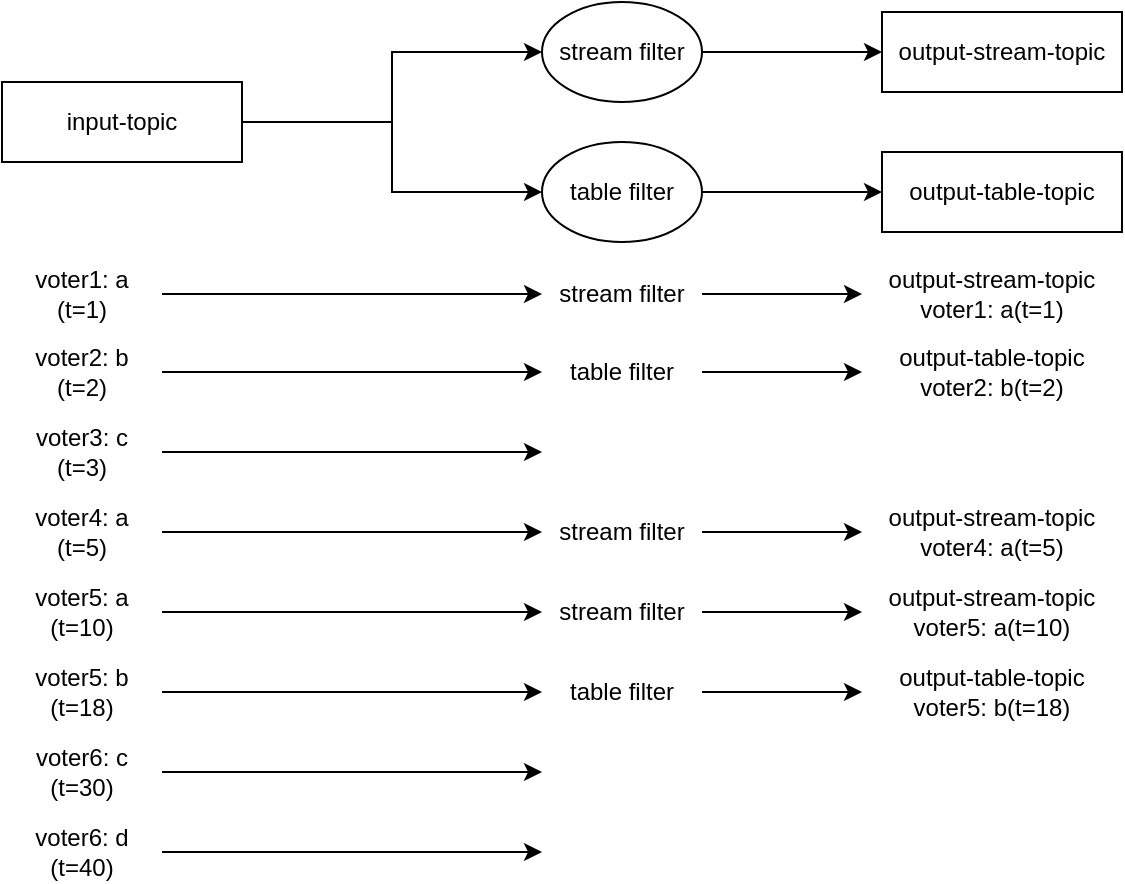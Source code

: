 <mxfile version="24.7.14">
  <diagram name="페이지-1" id="8g5Zn0wMJFjncriXSSx3">
    <mxGraphModel dx="524" dy="995" grid="1" gridSize="10" guides="1" tooltips="1" connect="1" arrows="1" fold="1" page="1" pageScale="1" pageWidth="1169" pageHeight="827" math="0" shadow="0">
      <root>
        <mxCell id="0" />
        <mxCell id="1" parent="0" />
        <mxCell id="pKS4B4EWEE2jMQGI_RAB-51" style="edgeStyle=orthogonalEdgeStyle;rounded=0;orthogonalLoop=1;jettySize=auto;html=1;entryX=0;entryY=0.5;entryDx=0;entryDy=0;strokeColor=#000000;fontColor=#000000;" parent="1" source="pKS4B4EWEE2jMQGI_RAB-52" target="pKS4B4EWEE2jMQGI_RAB-54" edge="1">
          <mxGeometry relative="1" as="geometry" />
        </mxCell>
        <mxCell id="UVN9ZvTIUVG2hzxVgpi9-2" style="edgeStyle=orthogonalEdgeStyle;rounded=0;orthogonalLoop=1;jettySize=auto;html=1;entryX=0;entryY=0.5;entryDx=0;entryDy=0;" edge="1" parent="1" source="pKS4B4EWEE2jMQGI_RAB-52" target="UVN9ZvTIUVG2hzxVgpi9-1">
          <mxGeometry relative="1" as="geometry" />
        </mxCell>
        <mxCell id="pKS4B4EWEE2jMQGI_RAB-52" value="&lt;div&gt;&lt;font&gt;input-topic&lt;/font&gt;&lt;/div&gt;" style="rounded=0;whiteSpace=wrap;html=1;strokeColor=#000000;fontColor=#000000;" parent="1" vertex="1">
          <mxGeometry x="80" y="160" width="120" height="40" as="geometry" />
        </mxCell>
        <mxCell id="UVN9ZvTIUVG2hzxVgpi9-4" style="edgeStyle=orthogonalEdgeStyle;rounded=0;orthogonalLoop=1;jettySize=auto;html=1;entryX=0;entryY=0.5;entryDx=0;entryDy=0;" edge="1" parent="1" source="pKS4B4EWEE2jMQGI_RAB-54" target="cnL0BJFdg0d7fFRK8mFJ-2">
          <mxGeometry relative="1" as="geometry" />
        </mxCell>
        <mxCell id="pKS4B4EWEE2jMQGI_RAB-54" value="table filter" style="ellipse;whiteSpace=wrap;html=1;strokeColor=#000000;fontColor=#000000;" parent="1" vertex="1">
          <mxGeometry x="350" y="190" width="80" height="50" as="geometry" />
        </mxCell>
        <mxCell id="pKS4B4EWEE2jMQGI_RAB-55" value="&lt;font&gt;output-stream-topic&lt;/font&gt;" style="rounded=0;whiteSpace=wrap;html=1;strokeColor=#000000;fontColor=#000000;" parent="1" vertex="1">
          <mxGeometry x="520" y="125" width="120" height="40" as="geometry" />
        </mxCell>
        <mxCell id="cnL0BJFdg0d7fFRK8mFJ-2" value="output-table-topic" style="rounded=0;whiteSpace=wrap;html=1;strokeColor=#000000;fontColor=#000000;" parent="1" vertex="1">
          <mxGeometry x="520" y="195" width="120" height="40" as="geometry" />
        </mxCell>
        <mxCell id="cnL0BJFdg0d7fFRK8mFJ-45" style="edgeStyle=orthogonalEdgeStyle;rounded=0;orthogonalLoop=1;jettySize=auto;html=1;entryX=0;entryY=0.5;entryDx=0;entryDy=0;" parent="1" source="cnL0BJFdg0d7fFRK8mFJ-5" target="cnL0BJFdg0d7fFRK8mFJ-6" edge="1">
          <mxGeometry relative="1" as="geometry" />
        </mxCell>
        <mxCell id="cnL0BJFdg0d7fFRK8mFJ-5" value="voter1: a&lt;div&gt;(t=1)&lt;/div&gt;" style="text;html=1;align=center;verticalAlign=middle;whiteSpace=wrap;rounded=0;fontColor=#000000;" parent="1" vertex="1">
          <mxGeometry x="80" y="251" width="80" height="30" as="geometry" />
        </mxCell>
        <mxCell id="cnL0BJFdg0d7fFRK8mFJ-12" style="edgeStyle=orthogonalEdgeStyle;rounded=0;orthogonalLoop=1;jettySize=auto;html=1;" parent="1" source="cnL0BJFdg0d7fFRK8mFJ-6" target="cnL0BJFdg0d7fFRK8mFJ-7" edge="1">
          <mxGeometry relative="1" as="geometry" />
        </mxCell>
        <mxCell id="cnL0BJFdg0d7fFRK8mFJ-6" value="stream filter" style="text;html=1;align=center;verticalAlign=middle;whiteSpace=wrap;rounded=0;fontColor=#000000;" parent="1" vertex="1">
          <mxGeometry x="350" y="251" width="80" height="30" as="geometry" />
        </mxCell>
        <mxCell id="cnL0BJFdg0d7fFRK8mFJ-7" value="&lt;div&gt;output-stream-topic&lt;br&gt;&lt;/div&gt;voter1: a&lt;span style=&quot;background-color: initial;&quot;&gt;(t=1)&lt;/span&gt;" style="text;html=1;align=center;verticalAlign=middle;whiteSpace=wrap;rounded=0;fontColor=#000000;" parent="1" vertex="1">
          <mxGeometry x="510" y="251" width="130" height="30" as="geometry" />
        </mxCell>
        <mxCell id="cnL0BJFdg0d7fFRK8mFJ-14" style="edgeStyle=orthogonalEdgeStyle;rounded=0;orthogonalLoop=1;jettySize=auto;html=1;entryX=0;entryY=0.5;entryDx=0;entryDy=0;" parent="1" source="cnL0BJFdg0d7fFRK8mFJ-8" target="cnL0BJFdg0d7fFRK8mFJ-9" edge="1">
          <mxGeometry relative="1" as="geometry" />
        </mxCell>
        <mxCell id="cnL0BJFdg0d7fFRK8mFJ-8" value="voter2: b&lt;div&gt;(t=2)&lt;/div&gt;" style="text;html=1;align=center;verticalAlign=middle;whiteSpace=wrap;rounded=0;fontColor=#000000;" parent="1" vertex="1">
          <mxGeometry x="80" y="290" width="80" height="30" as="geometry" />
        </mxCell>
        <mxCell id="cnL0BJFdg0d7fFRK8mFJ-13" style="edgeStyle=orthogonalEdgeStyle;rounded=0;orthogonalLoop=1;jettySize=auto;html=1;entryX=0;entryY=0.5;entryDx=0;entryDy=0;" parent="1" source="cnL0BJFdg0d7fFRK8mFJ-9" target="cnL0BJFdg0d7fFRK8mFJ-10" edge="1">
          <mxGeometry relative="1" as="geometry" />
        </mxCell>
        <mxCell id="cnL0BJFdg0d7fFRK8mFJ-9" value="table filter" style="text;html=1;align=center;verticalAlign=middle;whiteSpace=wrap;rounded=0;fontColor=#000000;" parent="1" vertex="1">
          <mxGeometry x="350" y="290" width="80" height="30" as="geometry" />
        </mxCell>
        <mxCell id="cnL0BJFdg0d7fFRK8mFJ-10" value="&lt;div&gt;output-table-topic&lt;br&gt;&lt;/div&gt;voter2: b&lt;span style=&quot;background-color: initial;&quot;&gt;(t=2)&lt;/span&gt;" style="text;html=1;align=center;verticalAlign=middle;whiteSpace=wrap;rounded=0;fontColor=#000000;" parent="1" vertex="1">
          <mxGeometry x="510" y="290" width="130" height="30" as="geometry" />
        </mxCell>
        <mxCell id="cnL0BJFdg0d7fFRK8mFJ-17" style="edgeStyle=orthogonalEdgeStyle;rounded=0;orthogonalLoop=1;jettySize=auto;html=1;entryX=0;entryY=0.5;entryDx=0;entryDy=0;" parent="1" source="cnL0BJFdg0d7fFRK8mFJ-15" edge="1">
          <mxGeometry relative="1" as="geometry">
            <mxPoint x="350" y="345" as="targetPoint" />
          </mxGeometry>
        </mxCell>
        <mxCell id="cnL0BJFdg0d7fFRK8mFJ-15" value="voter3: c&lt;div&gt;(t=3)&lt;/div&gt;" style="text;html=1;align=center;verticalAlign=middle;whiteSpace=wrap;rounded=0;fontColor=#000000;" parent="1" vertex="1">
          <mxGeometry x="80" y="330" width="80" height="30" as="geometry" />
        </mxCell>
        <mxCell id="cnL0BJFdg0d7fFRK8mFJ-20" style="edgeStyle=orthogonalEdgeStyle;rounded=0;orthogonalLoop=1;jettySize=auto;html=1;entryX=0;entryY=0.5;entryDx=0;entryDy=0;" parent="1" source="cnL0BJFdg0d7fFRK8mFJ-21" target="cnL0BJFdg0d7fFRK8mFJ-23" edge="1">
          <mxGeometry relative="1" as="geometry" />
        </mxCell>
        <mxCell id="cnL0BJFdg0d7fFRK8mFJ-21" value="voter4: a&lt;div&gt;(t=5)&lt;/div&gt;" style="text;html=1;align=center;verticalAlign=middle;whiteSpace=wrap;rounded=0;fontColor=#000000;" parent="1" vertex="1">
          <mxGeometry x="80" y="370" width="80" height="30" as="geometry" />
        </mxCell>
        <mxCell id="cnL0BJFdg0d7fFRK8mFJ-22" style="edgeStyle=orthogonalEdgeStyle;rounded=0;orthogonalLoop=1;jettySize=auto;html=1;" parent="1" source="cnL0BJFdg0d7fFRK8mFJ-23" target="cnL0BJFdg0d7fFRK8mFJ-24" edge="1">
          <mxGeometry relative="1" as="geometry" />
        </mxCell>
        <mxCell id="cnL0BJFdg0d7fFRK8mFJ-23" value="stream filter" style="text;html=1;align=center;verticalAlign=middle;whiteSpace=wrap;rounded=0;fontColor=#000000;" parent="1" vertex="1">
          <mxGeometry x="350" y="370" width="80" height="30" as="geometry" />
        </mxCell>
        <mxCell id="cnL0BJFdg0d7fFRK8mFJ-24" value="&lt;div&gt;output-stream-topic&lt;br&gt;&lt;/div&gt;voter4: a&lt;span style=&quot;background-color: initial;&quot;&gt;(t=5&lt;/span&gt;&lt;span style=&quot;color: rgba(0, 0, 0, 0); font-family: monospace; font-size: 0px; text-align: start; text-wrap: nowrap;&quot;&gt;%3CmxGraphModel%3E%3Croot%3E%3CmxCell%20id%3D%220%22%2F%3E%3CmxCell%20id%3D%221%22%20parent%3D%220%22%2F%3E%3CmxCell%20id%3D%222%22%20style%3D%22edgeStyle%3DorthogonalEdgeStyle%3Brounded%3D0%3BorthogonalLoop%3D1%3BjettySize%3Dauto%3Bhtml%3D1%3BentryX%3D0%3BentryY%3D0.5%3BentryDx%3D0%3BentryDy%3D0%3B%22%20edge%3D%221%22%20source%3D%223%22%20target%3D%225%22%20parent%3D%221%22%3E%3CmxGeometry%20relative%3D%221%22%20as%3D%22geometry%22%2F%3E%3C%2FmxCell%3E%3CmxCell%20id%3D%223%22%20value%3D%22voter3%3A%20c%26lt%3Bdiv%26gt%3B(t%3D3)%26lt%3B%2Fdiv%26gt%3B%22%20style%3D%22text%3Bhtml%3D1%3Balign%3Dcenter%3BverticalAlign%3Dmiddle%3BwhiteSpace%3Dwrap%3Brounded%3D0%3BfontColor%3D%23000000%3B%22%20vertex%3D%221%22%20parent%3D%221%22%3E%3CmxGeometry%20x%3D%2280%22%20y%3D%22330%22%20width%3D%2280%22%20height%3D%2230%22%20as%3D%22geometry%22%2F%3E%3C%2FmxCell%3E%3CmxCell%20id%3D%224%22%20style%3D%22edgeStyle%3DorthogonalEdgeStyle%3Brounded%3D0%3BorthogonalLoop%3D1%3BjettySize%3Dauto%3Bhtml%3D1%3B%22%20edge%3D%221%22%20source%3D%225%22%20target%3D%226%22%20parent%3D%221%22%3E%3CmxGeometry%20relative%3D%221%22%20as%3D%22geometry%22%2F%3E%3C%2FmxCell%3E%3CmxCell%20id%3D%225%22%20value%3D%22branch-other%22%20style%3D%22text%3Bhtml%3D1%3Balign%3Dcenter%3BverticalAlign%3Dmiddle%3BwhiteSpace%3Dwrap%3Brounded%3D0%3BfontColor%3D%23000000%3B%22%20vertex%3D%221%22%20parent%3D%221%22%3E%3CmxGeometry%20x%3D%22350%22%20y%3D%22330%22%20width%3D%2280%22%20height%3D%2230%22%20as%3D%22geometry%22%2F%3E%3C%2FmxCell%3E%3CmxCell%20id%3D%226%22%20value%3D%22%26lt%3Bdiv%26gt%3Boutput-other-topic%26lt%3Bbr%26gt%3B%26lt%3B%2Fdiv%26gt%3Bvoter3%3A%20c%26lt%3Bspan%20style%3D%26quot%3Bbackground-color%3A%20initial%3B%26quot%3B%26gt%3B(t%3D3)%26lt%3B%2Fspan%26gt%3B%22%20style%3D%22text%3Bhtml%3D1%3Balign%3Dcenter%3BverticalAlign%3Dmiddle%3BwhiteSpace%3Dwrap%3Brounded%3D0%3BfontColor%3D%23000000%3B%22%20vertex%3D%221%22%20parent%3D%221%22%3E%3CmxGeometry%20x%3D%22510%22%20y%3D%22330%22%20width%3D%22130%22%20height%3D%2230%22%20as%3D%22geometry%22%2F%3E%3C%2FmxCell%3E%3C%2Froot%3E%3C%2FmxGraphModel%3E&lt;/span&gt;&lt;span style=&quot;background-color: initial;&quot;&gt;)&lt;/span&gt;" style="text;html=1;align=center;verticalAlign=middle;whiteSpace=wrap;rounded=0;fontColor=#000000;" parent="1" vertex="1">
          <mxGeometry x="510" y="370" width="130" height="30" as="geometry" />
        </mxCell>
        <mxCell id="cnL0BJFdg0d7fFRK8mFJ-25" style="edgeStyle=orthogonalEdgeStyle;rounded=0;orthogonalLoop=1;jettySize=auto;html=1;entryX=0;entryY=0.5;entryDx=0;entryDy=0;" parent="1" source="cnL0BJFdg0d7fFRK8mFJ-26" target="cnL0BJFdg0d7fFRK8mFJ-28" edge="1">
          <mxGeometry relative="1" as="geometry" />
        </mxCell>
        <mxCell id="cnL0BJFdg0d7fFRK8mFJ-26" value="voter5: a&lt;div&gt;(t=10)&lt;/div&gt;" style="text;html=1;align=center;verticalAlign=middle;whiteSpace=wrap;rounded=0;fontColor=#000000;" parent="1" vertex="1">
          <mxGeometry x="80" y="410" width="80" height="30" as="geometry" />
        </mxCell>
        <mxCell id="cnL0BJFdg0d7fFRK8mFJ-27" style="edgeStyle=orthogonalEdgeStyle;rounded=0;orthogonalLoop=1;jettySize=auto;html=1;" parent="1" source="cnL0BJFdg0d7fFRK8mFJ-28" target="cnL0BJFdg0d7fFRK8mFJ-29" edge="1">
          <mxGeometry relative="1" as="geometry" />
        </mxCell>
        <mxCell id="cnL0BJFdg0d7fFRK8mFJ-28" value="stream filter" style="text;html=1;align=center;verticalAlign=middle;whiteSpace=wrap;rounded=0;fontColor=#000000;" parent="1" vertex="1">
          <mxGeometry x="350" y="410" width="80" height="30" as="geometry" />
        </mxCell>
        <mxCell id="cnL0BJFdg0d7fFRK8mFJ-29" value="&lt;div&gt;output-stream-topic&lt;br&gt;&lt;/div&gt;voter5: a&lt;span style=&quot;background-color: initial;&quot;&gt;(t=10)&lt;/span&gt;" style="text;html=1;align=center;verticalAlign=middle;whiteSpace=wrap;rounded=0;fontColor=#000000;" parent="1" vertex="1">
          <mxGeometry x="510" y="410" width="130" height="30" as="geometry" />
        </mxCell>
        <mxCell id="cnL0BJFdg0d7fFRK8mFJ-30" style="edgeStyle=orthogonalEdgeStyle;rounded=0;orthogonalLoop=1;jettySize=auto;html=1;entryX=0;entryY=0.5;entryDx=0;entryDy=0;" parent="1" source="cnL0BJFdg0d7fFRK8mFJ-31" target="cnL0BJFdg0d7fFRK8mFJ-33" edge="1">
          <mxGeometry relative="1" as="geometry" />
        </mxCell>
        <mxCell id="cnL0BJFdg0d7fFRK8mFJ-31" value="voter5: b&lt;div&gt;(t=18)&lt;/div&gt;" style="text;html=1;align=center;verticalAlign=middle;whiteSpace=wrap;rounded=0;fontColor=#000000;" parent="1" vertex="1">
          <mxGeometry x="80" y="450" width="80" height="30" as="geometry" />
        </mxCell>
        <mxCell id="cnL0BJFdg0d7fFRK8mFJ-32" style="edgeStyle=orthogonalEdgeStyle;rounded=0;orthogonalLoop=1;jettySize=auto;html=1;" parent="1" source="cnL0BJFdg0d7fFRK8mFJ-33" target="cnL0BJFdg0d7fFRK8mFJ-34" edge="1">
          <mxGeometry relative="1" as="geometry" />
        </mxCell>
        <mxCell id="cnL0BJFdg0d7fFRK8mFJ-33" value="table filter" style="text;html=1;align=center;verticalAlign=middle;whiteSpace=wrap;rounded=0;fontColor=#000000;" parent="1" vertex="1">
          <mxGeometry x="350" y="450" width="80" height="30" as="geometry" />
        </mxCell>
        <mxCell id="cnL0BJFdg0d7fFRK8mFJ-34" value="&lt;div&gt;output-table-topic&lt;br&gt;&lt;/div&gt;voter5: b&lt;span style=&quot;background-color: initial;&quot;&gt;(t=18)&lt;/span&gt;" style="text;html=1;align=center;verticalAlign=middle;whiteSpace=wrap;rounded=0;fontColor=#000000;" parent="1" vertex="1">
          <mxGeometry x="510" y="450" width="130" height="30" as="geometry" />
        </mxCell>
        <mxCell id="cnL0BJFdg0d7fFRK8mFJ-35" style="edgeStyle=orthogonalEdgeStyle;rounded=0;orthogonalLoop=1;jettySize=auto;html=1;entryX=0;entryY=0.5;entryDx=0;entryDy=0;" parent="1" source="cnL0BJFdg0d7fFRK8mFJ-36" edge="1">
          <mxGeometry relative="1" as="geometry">
            <mxPoint x="350" y="505" as="targetPoint" />
          </mxGeometry>
        </mxCell>
        <mxCell id="cnL0BJFdg0d7fFRK8mFJ-36" value="voter6: c&lt;div&gt;(t=30)&lt;/div&gt;" style="text;html=1;align=center;verticalAlign=middle;whiteSpace=wrap;rounded=0;fontColor=#000000;" parent="1" vertex="1">
          <mxGeometry x="80" y="490" width="80" height="30" as="geometry" />
        </mxCell>
        <mxCell id="cnL0BJFdg0d7fFRK8mFJ-40" style="edgeStyle=orthogonalEdgeStyle;rounded=0;orthogonalLoop=1;jettySize=auto;html=1;entryX=0;entryY=0.5;entryDx=0;entryDy=0;" parent="1" source="cnL0BJFdg0d7fFRK8mFJ-41" edge="1">
          <mxGeometry relative="1" as="geometry">
            <mxPoint x="350" y="545" as="targetPoint" />
          </mxGeometry>
        </mxCell>
        <mxCell id="cnL0BJFdg0d7fFRK8mFJ-41" value="voter6: d&lt;div&gt;(t=40)&lt;/div&gt;" style="text;html=1;align=center;verticalAlign=middle;whiteSpace=wrap;rounded=0;fontColor=#000000;" parent="1" vertex="1">
          <mxGeometry x="80" y="530" width="80" height="30" as="geometry" />
        </mxCell>
        <mxCell id="UVN9ZvTIUVG2hzxVgpi9-3" style="edgeStyle=orthogonalEdgeStyle;rounded=0;orthogonalLoop=1;jettySize=auto;html=1;entryX=0;entryY=0.5;entryDx=0;entryDy=0;" edge="1" parent="1" source="UVN9ZvTIUVG2hzxVgpi9-1" target="pKS4B4EWEE2jMQGI_RAB-55">
          <mxGeometry relative="1" as="geometry" />
        </mxCell>
        <mxCell id="UVN9ZvTIUVG2hzxVgpi9-1" value="stream filter" style="ellipse;whiteSpace=wrap;html=1;strokeColor=#000000;fontColor=#000000;" vertex="1" parent="1">
          <mxGeometry x="350" y="120" width="80" height="50" as="geometry" />
        </mxCell>
      </root>
    </mxGraphModel>
  </diagram>
</mxfile>
